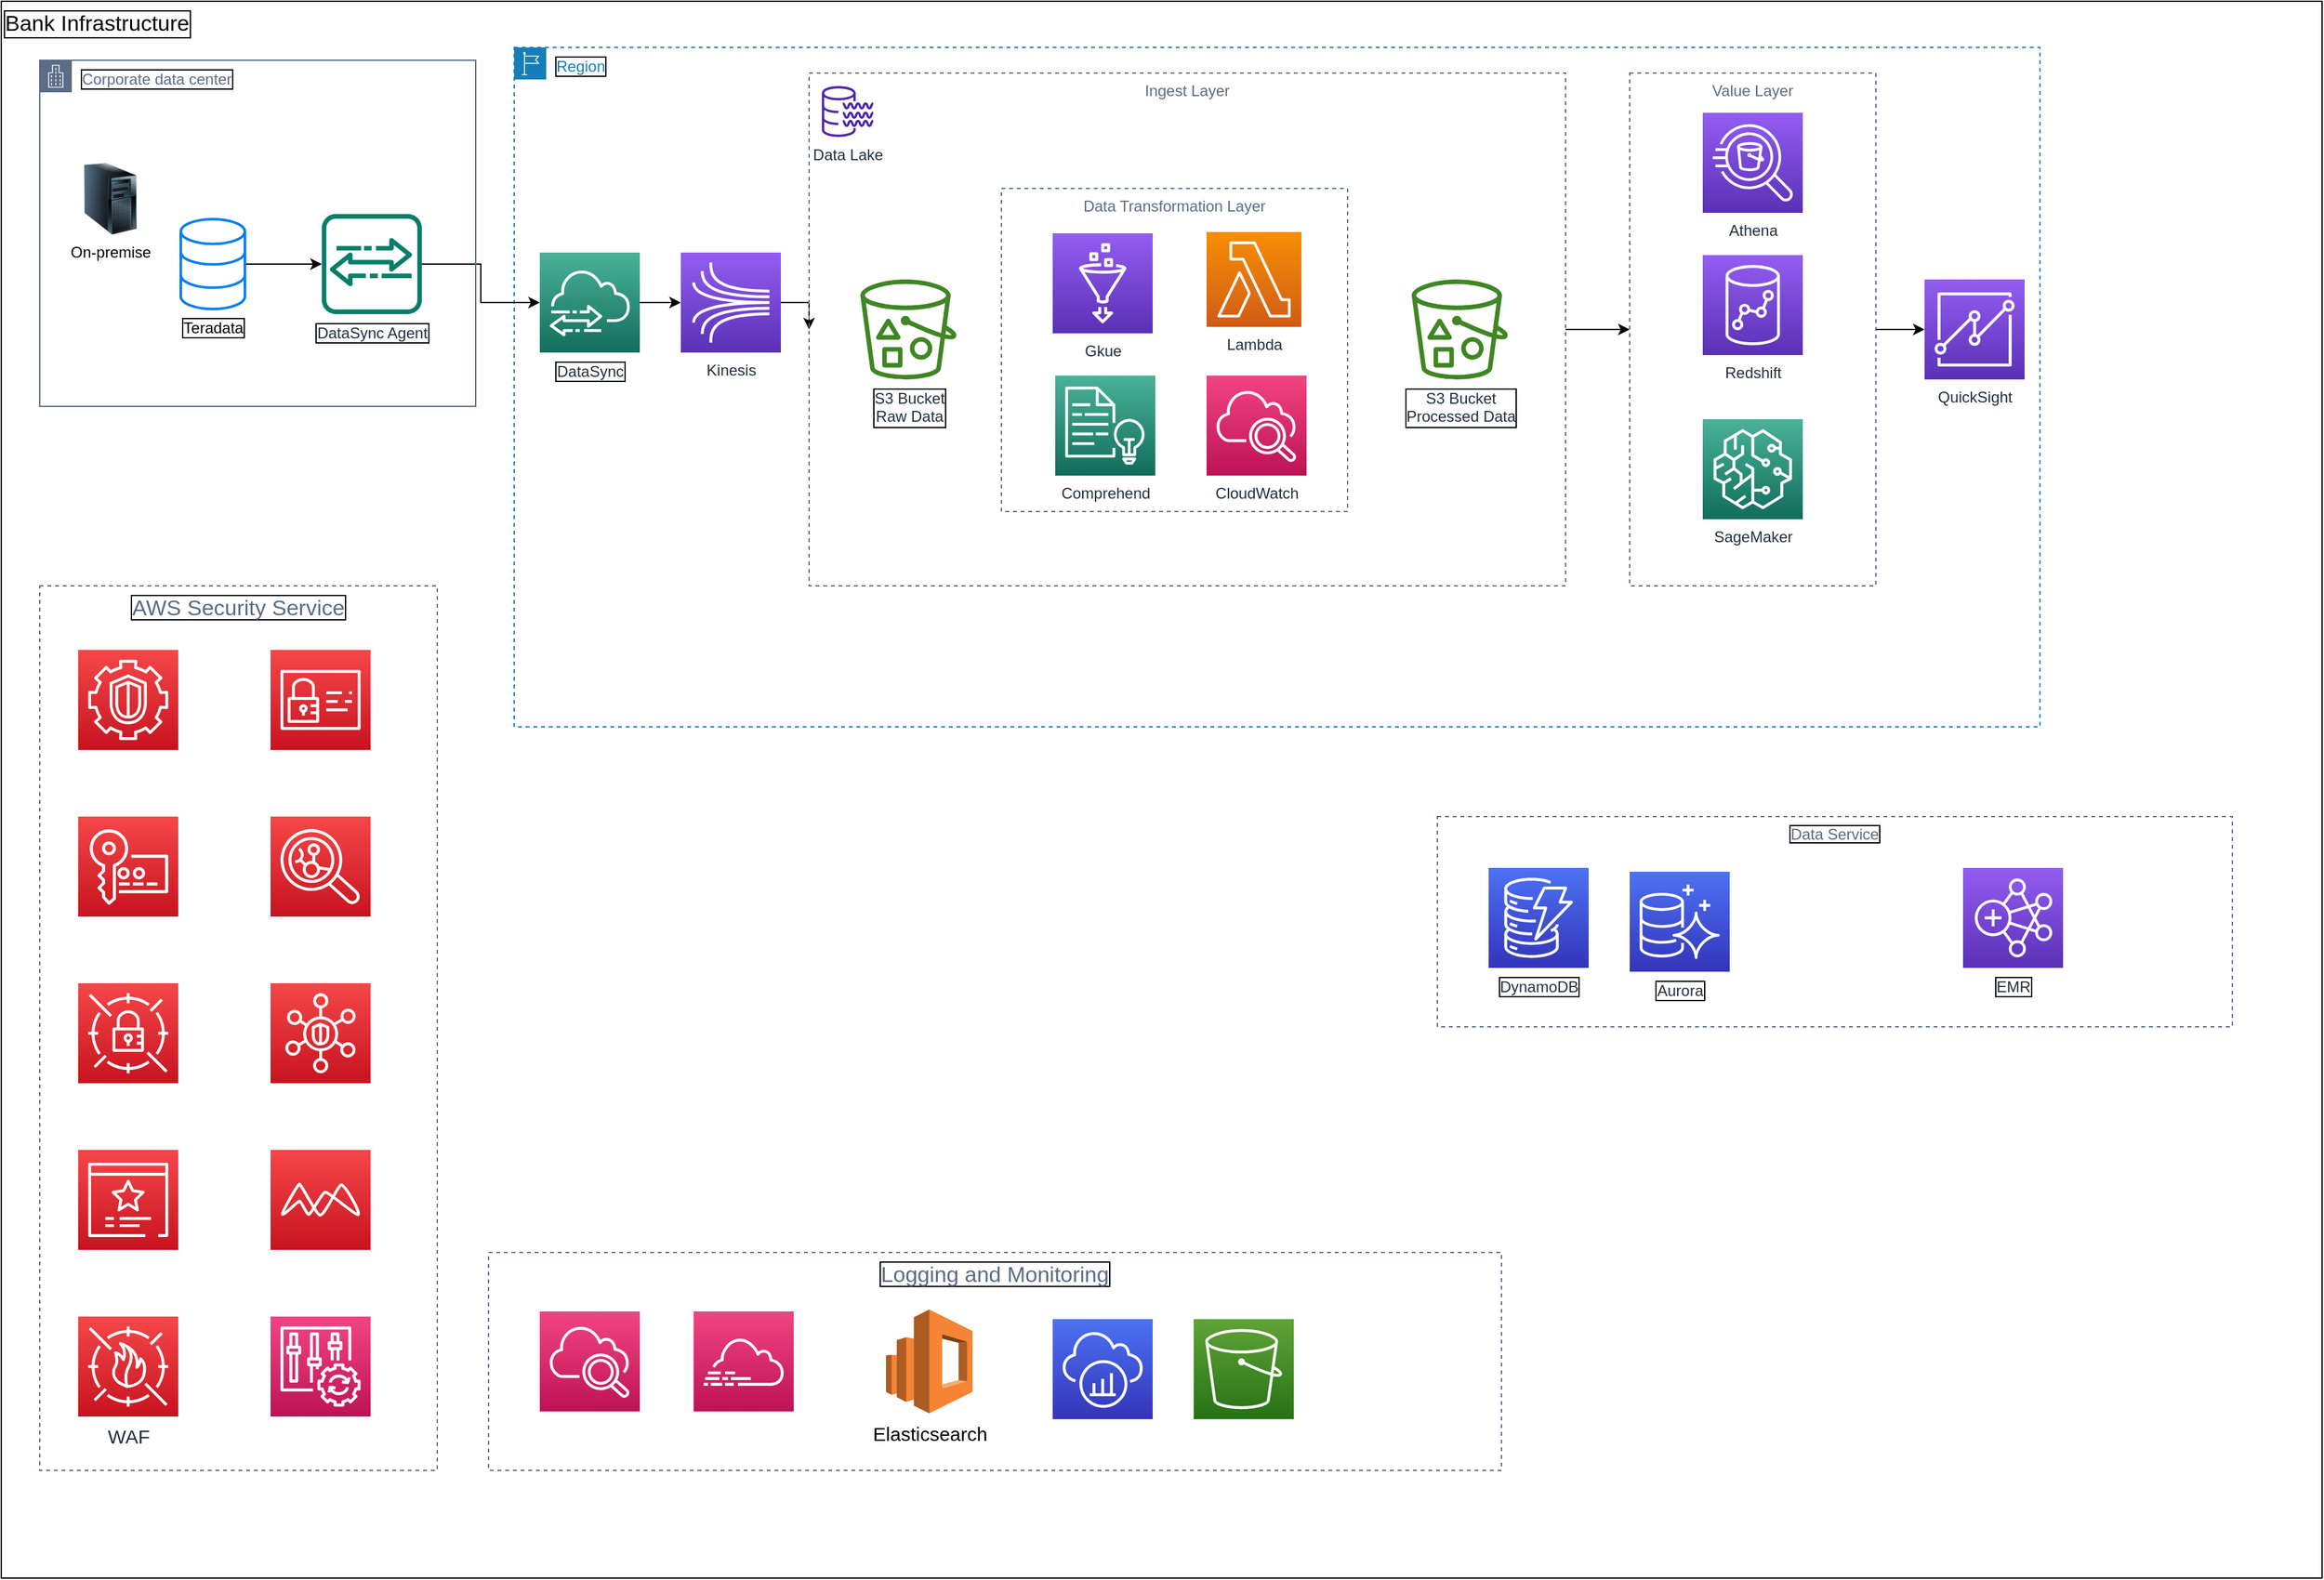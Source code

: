 <mxfile version="20.3.6" type="github"><diagram id="301SIHyl_arGC_1ZSfzn" name="Page-1"><mxGraphModel dx="2840" dy="1287" grid="1" gridSize="10" guides="1" tooltips="1" connect="1" arrows="1" fold="1" page="1" pageScale="1" pageWidth="1600" pageHeight="900" math="0" shadow="0"><root><mxCell id="0"/><mxCell id="1" parent="0"/><mxCell id="OEp4yZZmpIIPvY6MrYqO-21" value="Region" style="points=[[0,0],[0.25,0],[0.5,0],[0.75,0],[1,0],[1,0.25],[1,0.5],[1,0.75],[1,1],[0.75,1],[0.5,1],[0.25,1],[0,1],[0,0.75],[0,0.5],[0,0.25]];outlineConnect=0;gradientColor=none;html=1;whiteSpace=wrap;fontSize=12;fontStyle=0;container=1;pointerEvents=0;collapsible=0;recursiveResize=0;shape=mxgraph.aws4.group;grIcon=mxgraph.aws4.group_region;strokeColor=#147EBA;fillColor=none;verticalAlign=top;align=left;spacingLeft=30;fontColor=#147EBA;dashed=1;labelBorderColor=default;fontFamily=Helvetica;" parent="1" vertex="1"><mxGeometry x="460" y="70" width="1190" height="530" as="geometry"/></mxCell><mxCell id="1Mr_jDjq1AFkPDHEAxzT-25" style="edgeStyle=orthogonalEdgeStyle;rounded=0;orthogonalLoop=1;jettySize=auto;html=1;exitX=1;exitY=0.5;exitDx=0;exitDy=0;entryX=0;entryY=0.5;entryDx=0;entryDy=0;" edge="1" parent="OEp4yZZmpIIPvY6MrYqO-21" source="1Mr_jDjq1AFkPDHEAxzT-21" target="1Mr_jDjq1AFkPDHEAxzT-24"><mxGeometry relative="1" as="geometry"/></mxCell><mxCell id="1Mr_jDjq1AFkPDHEAxzT-35" style="edgeStyle=orthogonalEdgeStyle;rounded=0;orthogonalLoop=1;jettySize=auto;html=1;exitX=1;exitY=0.5;exitDx=0;exitDy=0;exitPerimeter=0;entryX=0;entryY=0.5;entryDx=0;entryDy=0;entryPerimeter=0;" edge="1" parent="OEp4yZZmpIIPvY6MrYqO-21" source="OEp4yZZmpIIPvY6MrYqO-9" target="1Mr_jDjq1AFkPDHEAxzT-30"><mxGeometry relative="1" as="geometry"/></mxCell><mxCell id="OEp4yZZmpIIPvY6MrYqO-9" value="DataSync" style="sketch=0;points=[[0,0,0],[0.25,0,0],[0.5,0,0],[0.75,0,0],[1,0,0],[0,1,0],[0.25,1,0],[0.5,1,0],[0.75,1,0],[1,1,0],[0,0.25,0],[0,0.5,0],[0,0.75,0],[1,0.25,0],[1,0.5,0],[1,0.75,0]];outlineConnect=0;fontColor=#232F3E;gradientColor=#4AB29A;gradientDirection=north;fillColor=#116D5B;strokeColor=#ffffff;dashed=0;verticalLabelPosition=bottom;verticalAlign=top;align=center;html=1;fontSize=12;fontStyle=0;aspect=fixed;shape=mxgraph.aws4.resourceIcon;resIcon=mxgraph.aws4.datasync;labelBorderColor=default;fontFamily=Helvetica;" parent="OEp4yZZmpIIPvY6MrYqO-21" vertex="1"><mxGeometry x="20" y="160" width="78" height="78" as="geometry"/></mxCell><mxCell id="1Mr_jDjq1AFkPDHEAxzT-4" value="QuickSight" style="sketch=0;points=[[0,0,0],[0.25,0,0],[0.5,0,0],[0.75,0,0],[1,0,0],[0,1,0],[0.25,1,0],[0.5,1,0],[0.75,1,0],[1,1,0],[0,0.25,0],[0,0.5,0],[0,0.75,0],[1,0.25,0],[1,0.5,0],[1,0.75,0]];outlineConnect=0;fontColor=#232F3E;gradientColor=#945DF2;gradientDirection=north;fillColor=#5A30B5;strokeColor=#ffffff;dashed=0;verticalLabelPosition=bottom;verticalAlign=top;align=center;html=1;fontSize=12;fontStyle=0;aspect=fixed;shape=mxgraph.aws4.resourceIcon;resIcon=mxgraph.aws4.quicksight;" vertex="1" parent="OEp4yZZmpIIPvY6MrYqO-21"><mxGeometry x="1100" y="181" width="78" height="78" as="geometry"/></mxCell><mxCell id="1Mr_jDjq1AFkPDHEAxzT-26" style="edgeStyle=orthogonalEdgeStyle;rounded=0;orthogonalLoop=1;jettySize=auto;html=1;exitX=1;exitY=0.5;exitDx=0;exitDy=0;entryX=0;entryY=0.5;entryDx=0;entryDy=0;entryPerimeter=0;" edge="1" parent="OEp4yZZmpIIPvY6MrYqO-21" source="1Mr_jDjq1AFkPDHEAxzT-24" target="1Mr_jDjq1AFkPDHEAxzT-4"><mxGeometry relative="1" as="geometry"/></mxCell><mxCell id="1Mr_jDjq1AFkPDHEAxzT-34" style="edgeStyle=orthogonalEdgeStyle;rounded=0;orthogonalLoop=1;jettySize=auto;html=1;exitX=1;exitY=0.5;exitDx=0;exitDy=0;exitPerimeter=0;entryX=0;entryY=0.5;entryDx=0;entryDy=0;" edge="1" parent="OEp4yZZmpIIPvY6MrYqO-21" source="1Mr_jDjq1AFkPDHEAxzT-30" target="1Mr_jDjq1AFkPDHEAxzT-21"><mxGeometry relative="1" as="geometry"/></mxCell><mxCell id="1Mr_jDjq1AFkPDHEAxzT-30" value="Kinesis" style="sketch=0;points=[[0,0,0],[0.25,0,0],[0.5,0,0],[0.75,0,0],[1,0,0],[0,1,0],[0.25,1,0],[0.5,1,0],[0.75,1,0],[1,1,0],[0,0.25,0],[0,0.5,0],[0,0.75,0],[1,0.25,0],[1,0.5,0],[1,0.75,0]];outlineConnect=0;fontColor=#232F3E;gradientColor=#945DF2;gradientDirection=north;fillColor=#5A30B5;strokeColor=#ffffff;dashed=0;verticalLabelPosition=bottom;verticalAlign=top;align=center;html=1;fontSize=12;fontStyle=0;aspect=fixed;shape=mxgraph.aws4.resourceIcon;resIcon=mxgraph.aws4.kinesis;" vertex="1" parent="OEp4yZZmpIIPvY6MrYqO-21"><mxGeometry x="130" y="160" width="78" height="78" as="geometry"/></mxCell><mxCell id="1Mr_jDjq1AFkPDHEAxzT-31" value="" style="group" vertex="1" connectable="0" parent="OEp4yZZmpIIPvY6MrYqO-21"><mxGeometry x="870" y="20" width="192" height="400" as="geometry"/></mxCell><mxCell id="1Mr_jDjq1AFkPDHEAxzT-24" value="Value Layer" style="fillColor=none;strokeColor=#5A6C86;dashed=1;verticalAlign=top;fontStyle=0;fontColor=#5A6C86;" vertex="1" parent="1Mr_jDjq1AFkPDHEAxzT-31"><mxGeometry width="192" height="400" as="geometry"/></mxCell><mxCell id="1Mr_jDjq1AFkPDHEAxzT-2" value="Redshift" style="sketch=0;points=[[0,0,0],[0.25,0,0],[0.5,0,0],[0.75,0,0],[1,0,0],[0,1,0],[0.25,1,0],[0.5,1,0],[0.75,1,0],[1,1,0],[0,0.25,0],[0,0.5,0],[0,0.75,0],[1,0.25,0],[1,0.5,0],[1,0.75,0]];outlineConnect=0;fontColor=#232F3E;gradientColor=#945DF2;gradientDirection=north;fillColor=#5A30B5;strokeColor=#ffffff;dashed=0;verticalLabelPosition=bottom;verticalAlign=top;align=center;html=1;fontSize=12;fontStyle=0;aspect=fixed;shape=mxgraph.aws4.resourceIcon;resIcon=mxgraph.aws4.redshift;" vertex="1" parent="1Mr_jDjq1AFkPDHEAxzT-31"><mxGeometry x="57" y="142" width="78" height="78" as="geometry"/></mxCell><mxCell id="1Mr_jDjq1AFkPDHEAxzT-22" value="SageMaker" style="sketch=0;points=[[0,0,0],[0.25,0,0],[0.5,0,0],[0.75,0,0],[1,0,0],[0,1,0],[0.25,1,0],[0.5,1,0],[0.75,1,0],[1,1,0],[0,0.25,0],[0,0.5,0],[0,0.75,0],[1,0.25,0],[1,0.5,0],[1,0.75,0]];outlineConnect=0;fontColor=#232F3E;gradientColor=#4AB29A;gradientDirection=north;fillColor=#116D5B;strokeColor=#ffffff;dashed=0;verticalLabelPosition=bottom;verticalAlign=top;align=center;html=1;fontSize=12;fontStyle=0;aspect=fixed;shape=mxgraph.aws4.resourceIcon;resIcon=mxgraph.aws4.sagemaker;" vertex="1" parent="1Mr_jDjq1AFkPDHEAxzT-31"><mxGeometry x="57" y="270" width="78" height="78" as="geometry"/></mxCell><mxCell id="1Mr_jDjq1AFkPDHEAxzT-23" value="Athena" style="sketch=0;points=[[0,0,0],[0.25,0,0],[0.5,0,0],[0.75,0,0],[1,0,0],[0,1,0],[0.25,1,0],[0.5,1,0],[0.75,1,0],[1,1,0],[0,0.25,0],[0,0.5,0],[0,0.75,0],[1,0.25,0],[1,0.5,0],[1,0.75,0]];outlineConnect=0;fontColor=#232F3E;gradientColor=#945DF2;gradientDirection=north;fillColor=#5A30B5;strokeColor=#ffffff;dashed=0;verticalLabelPosition=bottom;verticalAlign=top;align=center;html=1;fontSize=12;fontStyle=0;aspect=fixed;shape=mxgraph.aws4.resourceIcon;resIcon=mxgraph.aws4.athena;" vertex="1" parent="1Mr_jDjq1AFkPDHEAxzT-31"><mxGeometry x="57" y="31" width="78" height="78" as="geometry"/></mxCell><mxCell id="1Mr_jDjq1AFkPDHEAxzT-33" value="" style="group" vertex="1" connectable="0" parent="OEp4yZZmpIIPvY6MrYqO-21"><mxGeometry x="230" y="20" width="590" height="400" as="geometry"/></mxCell><mxCell id="1Mr_jDjq1AFkPDHEAxzT-21" value="Ingest Layer" style="fillColor=none;strokeColor=#5A6C86;dashed=1;verticalAlign=top;fontStyle=0;fontColor=#5A6C86;" vertex="1" parent="1Mr_jDjq1AFkPDHEAxzT-33"><mxGeometry width="590" height="400" as="geometry"/></mxCell><mxCell id="1Mr_jDjq1AFkPDHEAxzT-32" value="" style="group" vertex="1" connectable="0" parent="1Mr_jDjq1AFkPDHEAxzT-33"><mxGeometry x="10" y="10" width="535" height="332" as="geometry"/></mxCell><mxCell id="OEp4yZZmpIIPvY6MrYqO-17" value="S3 Bucket&lt;br&gt;Raw Data" style="sketch=0;outlineConnect=0;fontColor=#232F3E;gradientColor=none;fillColor=#3F8624;strokeColor=none;dashed=0;verticalLabelPosition=bottom;verticalAlign=top;align=center;html=1;fontSize=12;fontStyle=0;aspect=fixed;pointerEvents=1;shape=mxgraph.aws4.bucket_with_objects;labelBorderColor=default;fontFamily=Helvetica;" parent="1Mr_jDjq1AFkPDHEAxzT-32" vertex="1"><mxGeometry x="30" y="151" width="75" height="78" as="geometry"/></mxCell><mxCell id="1Mr_jDjq1AFkPDHEAxzT-20" value="Data Lake" style="sketch=0;outlineConnect=0;fontColor=#232F3E;gradientColor=none;fillColor=#4D27AA;strokeColor=none;dashed=0;verticalLabelPosition=bottom;verticalAlign=top;align=center;html=1;fontSize=12;fontStyle=0;aspect=fixed;pointerEvents=1;shape=mxgraph.aws4.data_lake_resource_icon;" vertex="1" parent="1Mr_jDjq1AFkPDHEAxzT-32"><mxGeometry width="40" height="40" as="geometry"/></mxCell><mxCell id="1Mr_jDjq1AFkPDHEAxzT-27" value="" style="group" vertex="1" connectable="0" parent="1Mr_jDjq1AFkPDHEAxzT-32"><mxGeometry x="140" y="80" width="270" height="252" as="geometry"/></mxCell><mxCell id="1Mr_jDjq1AFkPDHEAxzT-5" value="Data Transformation Layer" style="fillColor=none;strokeColor=#5A6C86;dashed=1;verticalAlign=top;fontStyle=0;fontColor=#5A6C86;" vertex="1" parent="1Mr_jDjq1AFkPDHEAxzT-27"><mxGeometry width="270" height="252" as="geometry"/></mxCell><mxCell id="1Mr_jDjq1AFkPDHEAxzT-3" value="Gkue" style="sketch=0;points=[[0,0,0],[0.25,0,0],[0.5,0,0],[0.75,0,0],[1,0,0],[0,1,0],[0.25,1,0],[0.5,1,0],[0.75,1,0],[1,1,0],[0,0.25,0],[0,0.5,0],[0,0.75,0],[1,0.25,0],[1,0.5,0],[1,0.75,0]];outlineConnect=0;fontColor=#232F3E;gradientColor=#945DF2;gradientDirection=north;fillColor=#5A30B5;strokeColor=#ffffff;dashed=0;verticalLabelPosition=bottom;verticalAlign=top;align=center;html=1;fontSize=12;fontStyle=0;aspect=fixed;shape=mxgraph.aws4.resourceIcon;resIcon=mxgraph.aws4.glue;" vertex="1" parent="1Mr_jDjq1AFkPDHEAxzT-27"><mxGeometry x="40" y="35" width="78" height="78" as="geometry"/></mxCell><mxCell id="1Mr_jDjq1AFkPDHEAxzT-6" value="Lambda" style="sketch=0;points=[[0,0,0],[0.25,0,0],[0.5,0,0],[0.75,0,0],[1,0,0],[0,1,0],[0.25,1,0],[0.5,1,0],[0.75,1,0],[1,1,0],[0,0.25,0],[0,0.5,0],[0,0.75,0],[1,0.25,0],[1,0.5,0],[1,0.75,0]];outlineConnect=0;fontColor=#232F3E;gradientColor=#F78E04;gradientDirection=north;fillColor=#D05C17;strokeColor=#ffffff;dashed=0;verticalLabelPosition=bottom;verticalAlign=top;align=center;html=1;fontSize=12;fontStyle=0;aspect=fixed;shape=mxgraph.aws4.resourceIcon;resIcon=mxgraph.aws4.lambda;" vertex="1" parent="1Mr_jDjq1AFkPDHEAxzT-27"><mxGeometry x="160" y="34" width="74" height="74" as="geometry"/></mxCell><mxCell id="1Mr_jDjq1AFkPDHEAxzT-7" value="Comprehend" style="sketch=0;points=[[0,0,0],[0.25,0,0],[0.5,0,0],[0.75,0,0],[1,0,0],[0,1,0],[0.25,1,0],[0.5,1,0],[0.75,1,0],[1,1,0],[0,0.25,0],[0,0.5,0],[0,0.75,0],[1,0.25,0],[1,0.5,0],[1,0.75,0]];outlineConnect=0;fontColor=#232F3E;gradientColor=#4AB29A;gradientDirection=north;fillColor=#116D5B;strokeColor=#ffffff;dashed=0;verticalLabelPosition=bottom;verticalAlign=top;align=center;html=1;fontSize=12;fontStyle=0;aspect=fixed;shape=mxgraph.aws4.resourceIcon;resIcon=mxgraph.aws4.comprehend;" vertex="1" parent="1Mr_jDjq1AFkPDHEAxzT-27"><mxGeometry x="42" y="146" width="78" height="78" as="geometry"/></mxCell><mxCell id="1Mr_jDjq1AFkPDHEAxzT-8" value="CloudWatch" style="sketch=0;points=[[0,0,0],[0.25,0,0],[0.5,0,0],[0.75,0,0],[1,0,0],[0,1,0],[0.25,1,0],[0.5,1,0],[0.75,1,0],[1,1,0],[0,0.25,0],[0,0.5,0],[0,0.75,0],[1,0.25,0],[1,0.5,0],[1,0.75,0]];points=[[0,0,0],[0.25,0,0],[0.5,0,0],[0.75,0,0],[1,0,0],[0,1,0],[0.25,1,0],[0.5,1,0],[0.75,1,0],[1,1,0],[0,0.25,0],[0,0.5,0],[0,0.75,0],[1,0.25,0],[1,0.5,0],[1,0.75,0]];outlineConnect=0;fontColor=#232F3E;gradientColor=#F34482;gradientDirection=north;fillColor=#BC1356;strokeColor=#ffffff;dashed=0;verticalLabelPosition=bottom;verticalAlign=top;align=center;html=1;fontSize=12;fontStyle=0;aspect=fixed;shape=mxgraph.aws4.resourceIcon;resIcon=mxgraph.aws4.cloudwatch_2;" vertex="1" parent="1Mr_jDjq1AFkPDHEAxzT-27"><mxGeometry x="160" y="146" width="78" height="78" as="geometry"/></mxCell><mxCell id="1Mr_jDjq1AFkPDHEAxzT-19" value="S3 Bucket&lt;br&gt;Processed Data" style="sketch=0;outlineConnect=0;fontColor=#232F3E;gradientColor=none;fillColor=#3F8624;strokeColor=none;dashed=0;verticalLabelPosition=bottom;verticalAlign=top;align=center;html=1;fontSize=12;fontStyle=0;aspect=fixed;pointerEvents=1;shape=mxgraph.aws4.bucket_with_objects;labelBorderColor=default;fontFamily=Helvetica;" vertex="1" parent="1Mr_jDjq1AFkPDHEAxzT-32"><mxGeometry x="460" y="151" width="75" height="78" as="geometry"/></mxCell><mxCell id="OEp4yZZmpIIPvY6MrYqO-22" value="Data Service" style="fillColor=none;strokeColor=#5A6C86;dashed=1;verticalAlign=top;fontStyle=0;fontColor=#5A6C86;labelBorderColor=default;fontFamily=Helvetica;" parent="1" vertex="1"><mxGeometry x="1180" y="670" width="620" height="164" as="geometry"/></mxCell><mxCell id="OEp4yZZmpIIPvY6MrYqO-24" value="DynamoDB" style="sketch=0;points=[[0,0,0],[0.25,0,0],[0.5,0,0],[0.75,0,0],[1,0,0],[0,1,0],[0.25,1,0],[0.5,1,0],[0.75,1,0],[1,1,0],[0,0.25,0],[0,0.5,0],[0,0.75,0],[1,0.25,0],[1,0.5,0],[1,0.75,0]];outlineConnect=0;fontColor=#232F3E;gradientColor=#4D72F3;gradientDirection=north;fillColor=#3334B9;strokeColor=#ffffff;dashed=0;verticalLabelPosition=bottom;verticalAlign=top;align=center;html=1;fontSize=12;fontStyle=0;aspect=fixed;shape=mxgraph.aws4.resourceIcon;resIcon=mxgraph.aws4.dynamodb;labelBorderColor=default;fontFamily=Helvetica;" parent="1" vertex="1"><mxGeometry x="1220" y="710" width="78" height="78" as="geometry"/></mxCell><mxCell id="OEp4yZZmpIIPvY6MrYqO-25" value="Aurora" style="sketch=0;points=[[0,0,0],[0.25,0,0],[0.5,0,0],[0.75,0,0],[1,0,0],[0,1,0],[0.25,1,0],[0.5,1,0],[0.75,1,0],[1,1,0],[0,0.25,0],[0,0.5,0],[0,0.75,0],[1,0.25,0],[1,0.5,0],[1,0.75,0]];outlineConnect=0;fontColor=#232F3E;gradientColor=#4D72F3;gradientDirection=north;fillColor=#3334B9;strokeColor=#ffffff;dashed=0;verticalLabelPosition=bottom;verticalAlign=top;align=center;html=1;fontSize=12;fontStyle=0;aspect=fixed;shape=mxgraph.aws4.resourceIcon;resIcon=mxgraph.aws4.aurora;labelBorderColor=default;fontFamily=Helvetica;" parent="1" vertex="1"><mxGeometry x="1330" y="713" width="78" height="78" as="geometry"/></mxCell><mxCell id="OEp4yZZmpIIPvY6MrYqO-26" value="EMR" style="sketch=0;points=[[0,0,0],[0.25,0,0],[0.5,0,0],[0.75,0,0],[1,0,0],[0,1,0],[0.25,1,0],[0.5,1,0],[0.75,1,0],[1,1,0],[0,0.25,0],[0,0.5,0],[0,0.75,0],[1,0.25,0],[1,0.5,0],[1,0.75,0]];outlineConnect=0;fontColor=#232F3E;gradientColor=#945DF2;gradientDirection=north;fillColor=#5A30B5;strokeColor=#ffffff;dashed=0;verticalLabelPosition=bottom;verticalAlign=top;align=center;html=1;fontSize=12;fontStyle=0;aspect=fixed;shape=mxgraph.aws4.resourceIcon;resIcon=mxgraph.aws4.emr;labelBorderColor=default;fontFamily=Helvetica;" parent="1" vertex="1"><mxGeometry x="1590" y="710" width="78" height="78" as="geometry"/></mxCell><mxCell id="OEp4yZZmpIIPvY6MrYqO-31" value="AWS Security Service" style="fillColor=none;strokeColor=#5A6C86;dashed=1;verticalAlign=top;fontStyle=0;fontColor=#5A6C86;shadow=0;glass=0;labelBorderColor=default;fontFamily=Helvetica;fontSize=17;" parent="1" vertex="1"><mxGeometry x="90" y="490" width="310" height="690" as="geometry"/></mxCell><mxCell id="OEp4yZZmpIIPvY6MrYqO-32" value="" style="sketch=0;points=[[0,0,0],[0.25,0,0],[0.5,0,0],[0.75,0,0],[1,0,0],[0,1,0],[0.25,1,0],[0.5,1,0],[0.75,1,0],[1,1,0],[0,0.25,0],[0,0.5,0],[0,0.75,0],[1,0.25,0],[1,0.5,0],[1,0.75,0]];outlineConnect=0;fontColor=#232F3E;gradientColor=#F54749;gradientDirection=north;fillColor=#C7131F;strokeColor=#ffffff;dashed=0;verticalLabelPosition=bottom;verticalAlign=top;align=center;html=1;fontSize=12;fontStyle=0;aspect=fixed;shape=mxgraph.aws4.resourceIcon;resIcon=mxgraph.aws4.guardduty;shadow=0;glass=0;labelBorderColor=default;fontFamily=Helvetica;" parent="1" vertex="1"><mxGeometry x="120" y="540" width="78" height="78" as="geometry"/></mxCell><mxCell id="C7DWHRsoOKwwfCK8KFIu-1" value="" style="sketch=0;points=[[0,0,0],[0.25,0,0],[0.5,0,0],[0.75,0,0],[1,0,0],[0,1,0],[0.25,1,0],[0.5,1,0],[0.75,1,0],[1,1,0],[0,0.25,0],[0,0.5,0],[0,0.75,0],[1,0.25,0],[1,0.5,0],[1,0.75,0]];outlineConnect=0;fontColor=#232F3E;gradientColor=#F54749;gradientDirection=north;fillColor=#C7131F;strokeColor=#ffffff;dashed=0;verticalLabelPosition=bottom;verticalAlign=top;align=center;html=1;fontSize=12;fontStyle=0;aspect=fixed;shape=mxgraph.aws4.resourceIcon;resIcon=mxgraph.aws4.identity_and_access_management;" parent="1" vertex="1"><mxGeometry x="270" y="540" width="78" height="78" as="geometry"/></mxCell><mxCell id="C7DWHRsoOKwwfCK8KFIu-2" value="" style="sketch=0;points=[[0,0,0],[0.25,0,0],[0.5,0,0],[0.75,0,0],[1,0,0],[0,1,0],[0.25,1,0],[0.5,1,0],[0.75,1,0],[1,1,0],[0,0.25,0],[0,0.5,0],[0,0.75,0],[1,0.25,0],[1,0.5,0],[1,0.75,0]];outlineConnect=0;fontColor=#232F3E;gradientColor=#F54749;gradientDirection=north;fillColor=#C7131F;strokeColor=#ffffff;dashed=0;verticalLabelPosition=bottom;verticalAlign=top;align=center;html=1;fontSize=12;fontStyle=0;aspect=fixed;shape=mxgraph.aws4.resourceIcon;resIcon=mxgraph.aws4.key_management_service;" parent="1" vertex="1"><mxGeometry x="120" y="670" width="78" height="78" as="geometry"/></mxCell><mxCell id="C7DWHRsoOKwwfCK8KFIu-3" value="" style="sketch=0;points=[[0,0,0],[0.25,0,0],[0.5,0,0],[0.75,0,0],[1,0,0],[0,1,0],[0.25,1,0],[0.5,1,0],[0.75,1,0],[1,1,0],[0,0.25,0],[0,0.5,0],[0,0.75,0],[1,0.25,0],[1,0.5,0],[1,0.75,0]];outlineConnect=0;fontColor=#232F3E;gradientColor=#F54749;gradientDirection=north;fillColor=#C7131F;strokeColor=#ffffff;dashed=0;verticalLabelPosition=bottom;verticalAlign=top;align=center;html=1;fontSize=12;fontStyle=0;aspect=fixed;shape=mxgraph.aws4.resourceIcon;resIcon=mxgraph.aws4.secrets_manager;" parent="1" vertex="1"><mxGeometry x="120" y="800" width="78" height="78" as="geometry"/></mxCell><mxCell id="C7DWHRsoOKwwfCK8KFIu-4" value="" style="sketch=0;points=[[0,0,0],[0.25,0,0],[0.5,0,0],[0.75,0,0],[1,0,0],[0,1,0],[0.25,1,0],[0.5,1,0],[0.75,1,0],[1,1,0],[0,0.25,0],[0,0.5,0],[0,0.75,0],[1,0.25,0],[1,0.5,0],[1,0.75,0]];outlineConnect=0;fontColor=#232F3E;gradientColor=#F54749;gradientDirection=north;fillColor=#C7131F;strokeColor=#ffffff;dashed=0;verticalLabelPosition=bottom;verticalAlign=top;align=center;html=1;fontSize=12;fontStyle=0;aspect=fixed;shape=mxgraph.aws4.resourceIcon;resIcon=mxgraph.aws4.security_hub;" parent="1" vertex="1"><mxGeometry x="270" y="800" width="78" height="78" as="geometry"/></mxCell><mxCell id="C7DWHRsoOKwwfCK8KFIu-5" value="" style="sketch=0;points=[[0,0,0],[0.25,0,0],[0.5,0,0],[0.75,0,0],[1,0,0],[0,1,0],[0.25,1,0],[0.5,1,0],[0.75,1,0],[1,1,0],[0,0.25,0],[0,0.5,0],[0,0.75,0],[1,0.25,0],[1,0.5,0],[1,0.75,0]];outlineConnect=0;fontColor=#232F3E;gradientColor=#F54749;gradientDirection=north;fillColor=#C7131F;strokeColor=#ffffff;dashed=0;verticalLabelPosition=bottom;verticalAlign=top;align=center;html=1;fontSize=12;fontStyle=0;aspect=fixed;shape=mxgraph.aws4.resourceIcon;resIcon=mxgraph.aws4.inspector;" parent="1" vertex="1"><mxGeometry x="270" y="670" width="78" height="78" as="geometry"/></mxCell><mxCell id="C7DWHRsoOKwwfCK8KFIu-7" value="" style="sketch=0;points=[[0,0,0],[0.25,0,0],[0.5,0,0],[0.75,0,0],[1,0,0],[0,1,0],[0.25,1,0],[0.5,1,0],[0.75,1,0],[1,1,0],[0,0.25,0],[0,0.5,0],[0,0.75,0],[1,0.25,0],[1,0.5,0],[1,0.75,0]];outlineConnect=0;fontColor=#232F3E;gradientColor=#F54749;gradientDirection=north;fillColor=#C7131F;strokeColor=#ffffff;dashed=0;verticalLabelPosition=bottom;verticalAlign=top;align=center;html=1;fontSize=12;fontStyle=0;aspect=fixed;shape=mxgraph.aws4.resourceIcon;resIcon=mxgraph.aws4.certificate_manager_3;" parent="1" vertex="1"><mxGeometry x="120" y="930" width="78" height="78" as="geometry"/></mxCell><mxCell id="C7DWHRsoOKwwfCK8KFIu-8" value="" style="sketch=0;points=[[0,0,0],[0.25,0,0],[0.5,0,0],[0.75,0,0],[1,0,0],[0,1,0],[0.25,1,0],[0.5,1,0],[0.75,1,0],[1,1,0],[0,0.25,0],[0,0.5,0],[0,0.75,0],[1,0.25,0],[1,0.5,0],[1,0.75,0]];outlineConnect=0;fontColor=#232F3E;gradientColor=#F54749;gradientDirection=north;fillColor=#C7131F;strokeColor=#ffffff;dashed=0;verticalLabelPosition=bottom;verticalAlign=top;align=center;html=1;fontSize=12;fontStyle=0;aspect=fixed;shape=mxgraph.aws4.resourceIcon;resIcon=mxgraph.aws4.macie;" parent="1" vertex="1"><mxGeometry x="270" y="930" width="78" height="78" as="geometry"/></mxCell><mxCell id="C7DWHRsoOKwwfCK8KFIu-9" value="WAF" style="sketch=0;points=[[0,0,0],[0.25,0,0],[0.5,0,0],[0.75,0,0],[1,0,0],[0,1,0],[0.25,1,0],[0.5,1,0],[0.75,1,0],[1,1,0],[0,0.25,0],[0,0.5,0],[0,0.75,0],[1,0.25,0],[1,0.5,0],[1,0.75,0]];outlineConnect=0;fontColor=#232F3E;gradientColor=#F54749;gradientDirection=north;fillColor=#C7131F;strokeColor=#ffffff;dashed=0;verticalLabelPosition=bottom;verticalAlign=top;align=center;html=1;fontSize=15;fontStyle=0;aspect=fixed;shape=mxgraph.aws4.resourceIcon;resIcon=mxgraph.aws4.waf;" parent="1" vertex="1"><mxGeometry x="120" y="1060" width="78" height="78" as="geometry"/></mxCell><mxCell id="C7DWHRsoOKwwfCK8KFIu-10" value="" style="sketch=0;points=[[0,0,0],[0.25,0,0],[0.5,0,0],[0.75,0,0],[1,0,0],[0,1,0],[0.25,1,0],[0.5,1,0],[0.75,1,0],[1,1,0],[0,0.25,0],[0,0.5,0],[0,0.75,0],[1,0.25,0],[1,0.5,0],[1,0.75,0]];points=[[0,0,0],[0.25,0,0],[0.5,0,0],[0.75,0,0],[1,0,0],[0,1,0],[0.25,1,0],[0.5,1,0],[0.75,1,0],[1,1,0],[0,0.25,0],[0,0.5,0],[0,0.75,0],[1,0.25,0],[1,0.5,0],[1,0.75,0]];outlineConnect=0;fontColor=#232F3E;gradientColor=#F34482;gradientDirection=north;fillColor=#BC1356;strokeColor=#ffffff;dashed=0;verticalLabelPosition=bottom;verticalAlign=top;align=center;html=1;fontSize=12;fontStyle=0;aspect=fixed;shape=mxgraph.aws4.resourceIcon;resIcon=mxgraph.aws4.config;" parent="1" vertex="1"><mxGeometry x="270" y="1060" width="78" height="78" as="geometry"/></mxCell><mxCell id="C7DWHRsoOKwwfCK8KFIu-11" value="Logging and Monitoring" style="fillColor=none;strokeColor=#5A6C86;dashed=1;verticalAlign=top;fontStyle=0;fontColor=#5A6C86;shadow=0;glass=0;labelBorderColor=default;fontFamily=Helvetica;fontSize=17;" parent="1" vertex="1"><mxGeometry x="440" y="1010" width="790" height="170" as="geometry"/></mxCell><mxCell id="C7DWHRsoOKwwfCK8KFIu-12" value="" style="sketch=0;points=[[0,0,0],[0.25,0,0],[0.5,0,0],[0.75,0,0],[1,0,0],[0,1,0],[0.25,1,0],[0.5,1,0],[0.75,1,0],[1,1,0],[0,0.25,0],[0,0.5,0],[0,0.75,0],[1,0.25,0],[1,0.5,0],[1,0.75,0]];points=[[0,0,0],[0.25,0,0],[0.5,0,0],[0.75,0,0],[1,0,0],[0,1,0],[0.25,1,0],[0.5,1,0],[0.75,1,0],[1,1,0],[0,0.25,0],[0,0.5,0],[0,0.75,0],[1,0.25,0],[1,0.5,0],[1,0.75,0]];outlineConnect=0;fontColor=#232F3E;gradientColor=#F34482;gradientDirection=north;fillColor=#BC1356;strokeColor=#ffffff;dashed=0;verticalLabelPosition=bottom;verticalAlign=top;align=center;html=1;fontSize=12;fontStyle=0;aspect=fixed;shape=mxgraph.aws4.resourceIcon;resIcon=mxgraph.aws4.cloudwatch_2;" parent="1" vertex="1"><mxGeometry x="480" y="1056" width="78" height="78" as="geometry"/></mxCell><mxCell id="C7DWHRsoOKwwfCK8KFIu-13" value="" style="sketch=0;points=[[0,0,0],[0.25,0,0],[0.5,0,0],[0.75,0,0],[1,0,0],[0,1,0],[0.25,1,0],[0.5,1,0],[0.75,1,0],[1,1,0],[0,0.25,0],[0,0.5,0],[0,0.75,0],[1,0.25,0],[1,0.5,0],[1,0.75,0]];points=[[0,0,0],[0.25,0,0],[0.5,0,0],[0.75,0,0],[1,0,0],[0,1,0],[0.25,1,0],[0.5,1,0],[0.75,1,0],[1,1,0],[0,0.25,0],[0,0.5,0],[0,0.75,0],[1,0.25,0],[1,0.5,0],[1,0.75,0]];outlineConnect=0;fontColor=#232F3E;gradientColor=#F34482;gradientDirection=north;fillColor=#BC1356;strokeColor=#ffffff;dashed=0;verticalLabelPosition=bottom;verticalAlign=top;align=center;html=1;fontSize=12;fontStyle=0;aspect=fixed;shape=mxgraph.aws4.resourceIcon;resIcon=mxgraph.aws4.cloudtrail;" parent="1" vertex="1"><mxGeometry x="600" y="1056" width="78" height="78" as="geometry"/></mxCell><mxCell id="C7DWHRsoOKwwfCK8KFIu-14" value="Elasticsearch" style="outlineConnect=0;dashed=0;verticalLabelPosition=bottom;verticalAlign=top;align=center;html=1;shape=mxgraph.aws3.elasticsearch_service;fillColor=#F58534;gradientColor=none;fontSize=15;" parent="1" vertex="1"><mxGeometry x="750" y="1054.5" width="67.5" height="81" as="geometry"/></mxCell><mxCell id="C7DWHRsoOKwwfCK8KFIu-15" value="" style="sketch=0;points=[[0,0,0],[0.25,0,0],[0.5,0,0],[0.75,0,0],[1,0,0],[0,1,0],[0.25,1,0],[0.5,1,0],[0.75,1,0],[1,1,0],[0,0.25,0],[0,0.5,0],[0,0.75,0],[1,0.25,0],[1,0.5,0],[1,0.75,0]];outlineConnect=0;fontColor=#232F3E;gradientColor=#60A337;gradientDirection=north;fillColor=#277116;strokeColor=#ffffff;dashed=0;verticalLabelPosition=bottom;verticalAlign=top;align=center;html=1;fontSize=12;fontStyle=0;aspect=fixed;shape=mxgraph.aws4.resourceIcon;resIcon=mxgraph.aws4.s3;" parent="1" vertex="1"><mxGeometry x="990" y="1062" width="78" height="78" as="geometry"/></mxCell><mxCell id="C7DWHRsoOKwwfCK8KFIu-16" value="" style="sketch=0;points=[[0,0,0],[0.25,0,0],[0.5,0,0],[0.75,0,0],[1,0,0],[0,1,0],[0.25,1,0],[0.5,1,0],[0.75,1,0],[1,1,0],[0,0.25,0],[0,0.5,0],[0,0.75,0],[1,0.25,0],[1,0.5,0],[1,0.75,0]];outlineConnect=0;fontColor=#232F3E;gradientColor=#4D72F3;gradientDirection=north;fillColor=#3334B9;strokeColor=#ffffff;dashed=0;verticalLabelPosition=bottom;verticalAlign=top;align=center;html=1;fontSize=12;fontStyle=0;aspect=fixed;shape=mxgraph.aws4.resourceIcon;resIcon=mxgraph.aws4.xray;" parent="1" vertex="1"><mxGeometry x="880" y="1062" width="78" height="78" as="geometry"/></mxCell><mxCell id="1Mr_jDjq1AFkPDHEAxzT-36" style="edgeStyle=orthogonalEdgeStyle;rounded=0;orthogonalLoop=1;jettySize=auto;html=1;entryX=0;entryY=0.5;entryDx=0;entryDy=0;entryPerimeter=0;" edge="1" parent="1" source="OEp4yZZmpIIPvY6MrYqO-16" target="OEp4yZZmpIIPvY6MrYqO-9"><mxGeometry relative="1" as="geometry"/></mxCell><mxCell id="OEp4yZZmpIIPvY6MrYqO-13" value="Corporate data center" style="points=[[0,0],[0.25,0],[0.5,0],[0.75,0],[1,0],[1,0.25],[1,0.5],[1,0.75],[1,1],[0.75,1],[0.5,1],[0.25,1],[0,1],[0,0.75],[0,0.5],[0,0.25]];outlineConnect=0;gradientColor=none;html=1;whiteSpace=wrap;fontSize=12;fontStyle=0;container=0;pointerEvents=0;collapsible=0;recursiveResize=0;shape=mxgraph.aws4.group;grIcon=mxgraph.aws4.group_corporate_data_center;strokeColor=#5A6C86;fillColor=none;verticalAlign=top;align=left;spacingLeft=30;fontColor=#5A6C86;dashed=0;labelBorderColor=default;fontFamily=Helvetica;" parent="1" vertex="1"><mxGeometry x="90" y="80" width="340" height="270" as="geometry"/></mxCell><mxCell id="OEp4yZZmpIIPvY6MrYqO-30" value="Bank Infrastructure" style="rounded=0;whiteSpace=wrap;html=1;labelBorderColor=default;fontFamily=Helvetica;glass=0;shadow=0;fillColor=none;align=left;verticalAlign=top;spacing=2;fontSize=17;" parent="1" vertex="1"><mxGeometry x="60" y="34" width="1810" height="1230" as="geometry"/></mxCell><mxCell id="OEp4yZZmpIIPvY6MrYqO-5" value="On-premise" style="image;html=1;image=img/lib/clip_art/computers/Server_Tower_128x128.png;fontFamily=Helvetica;" parent="1" vertex="1"><mxGeometry x="110" y="160" width="70" height="56" as="geometry"/></mxCell><mxCell id="1Mr_jDjq1AFkPDHEAxzT-37" style="edgeStyle=orthogonalEdgeStyle;rounded=0;orthogonalLoop=1;jettySize=auto;html=1;" edge="1" parent="1" source="OEp4yZZmpIIPvY6MrYqO-6" target="OEp4yZZmpIIPvY6MrYqO-16"><mxGeometry relative="1" as="geometry"/></mxCell><mxCell id="OEp4yZZmpIIPvY6MrYqO-6" value="Teradata" style="html=1;verticalLabelPosition=bottom;align=center;labelBackgroundColor=#ffffff;verticalAlign=top;strokeWidth=2;strokeColor=#0080F0;shadow=0;dashed=0;shape=mxgraph.ios7.icons.data;fontFamily=Helvetica;labelBorderColor=default;" parent="1" vertex="1"><mxGeometry x="200" y="204" width="50" height="70" as="geometry"/></mxCell><mxCell id="OEp4yZZmpIIPvY6MrYqO-16" value="DataSync Agent" style="sketch=0;outlineConnect=0;fontColor=#232F3E;gradientColor=none;fillColor=#067F68;strokeColor=none;dashed=0;verticalLabelPosition=bottom;verticalAlign=top;align=center;html=1;fontSize=12;fontStyle=0;aspect=fixed;shape=mxgraph.aws4.agent2;labelBorderColor=default;fontFamily=Helvetica;" parent="1" vertex="1"><mxGeometry x="310" y="200" width="78" height="78" as="geometry"/></mxCell></root></mxGraphModel></diagram></mxfile>